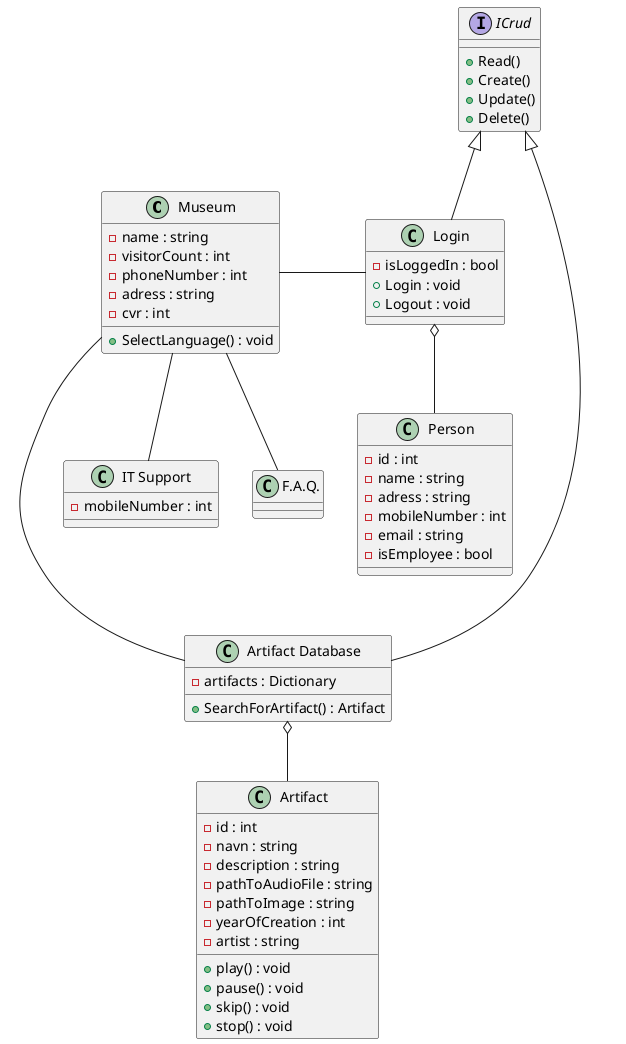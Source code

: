 @startuml
' !theme

class muse as "Museum"
class art as "Artifact"
class login as "Login"
class per as "Person"
class aBase as "Artifact Database"
class isup as "IT Support"
class faq as "F.A.Q."
interface Ic as "ICrud"


class muse {
    -name : string
    -visitorCount : int
    -phoneNumber : int
    -adress : string
    -cvr : int

    +SelectLanguage() : void
}

class per {
    -id : int
    -name : string
    -adress : string
    -mobileNumber : int
    -email : string
    -isEmployee : bool

}

class login {
    -isLoggedIn : bool
    +Login : void
    +Logout : void
}

interface Ic {
    +Read()
    +Create()
    +Update()
    +Delete()
}

class art {
    -id : int
    -navn : string
    -description : string
    -pathToAudioFile : string
    -pathToImage : string
    -yearOfCreation : int
    -artist : string

    +play() : void
    +pause() : void
    +skip() : void
    +stop() : void
}

class isup {
    -mobileNumber : int
}

class faq {

}

class aBase {
    ' Kan være at artifacts skal ændres til en liste
    -artifacts : Dictionary

    +SearchForArtifact() : Artifact
}


Ic <|-- login
Ic <|-- aBase
aBase o-- art
muse - login
login o-- per
muse -- isup
muse -- faq
muse --- aBase

@enduml